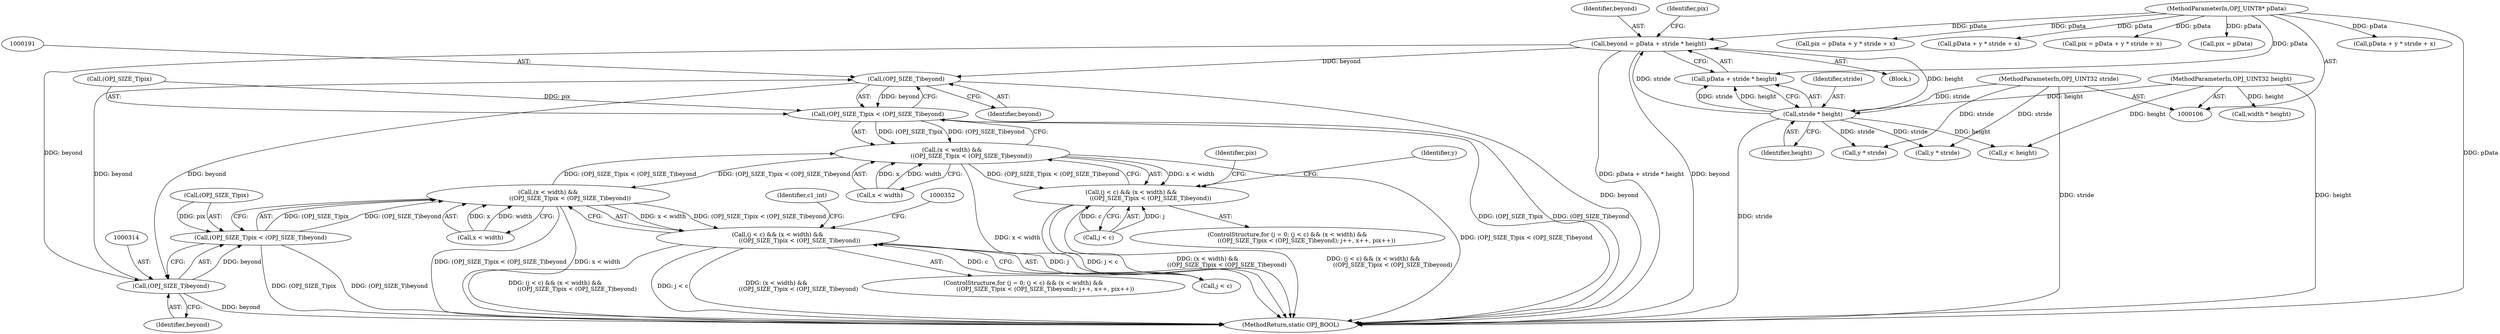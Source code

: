 digraph "0_openjpeg_8ee335227bbcaf1614124046aa25e53d67b11ec3@integer" {
"1000118" [label="(Call,beyond = pData + stride * height)"];
"1000108" [label="(MethodParameterIn,OPJ_UINT8* pData)"];
"1000122" [label="(Call,stride * height)"];
"1000109" [label="(MethodParameterIn,OPJ_UINT32 stride)"];
"1000111" [label="(MethodParameterIn,OPJ_UINT32 height)"];
"1000190" [label="(Call,(OPJ_SIZE_T)beyond)"];
"1000186" [label="(Call,(OPJ_SIZE_T)pix < (OPJ_SIZE_T)beyond)"];
"1000182" [label="(Call,(x < width) &&\n                     ((OPJ_SIZE_T)pix < (OPJ_SIZE_T)beyond))"];
"1000178" [label="(Call,(j < c) && (x < width) &&\n                     ((OPJ_SIZE_T)pix < (OPJ_SIZE_T)beyond))"];
"1000305" [label="(Call,(x < width) &&\n                        ((OPJ_SIZE_T)pix < (OPJ_SIZE_T)beyond))"];
"1000301" [label="(Call,(j < c) && (x < width) &&\n                        ((OPJ_SIZE_T)pix < (OPJ_SIZE_T)beyond))"];
"1000313" [label="(Call,(OPJ_SIZE_T)beyond)"];
"1000309" [label="(Call,(OPJ_SIZE_T)pix < (OPJ_SIZE_T)beyond)"];
"1000204" [label="(Identifier,pix)"];
"1000190" [label="(Call,(OPJ_SIZE_T)beyond)"];
"1000124" [label="(Identifier,height)"];
"1000192" [label="(Identifier,beyond)"];
"1000137" [label="(Identifier,y)"];
"1000285" [label="(Call,pix = pData + y * stride + x)"];
"1000313" [label="(Call,(OPJ_SIZE_T)beyond)"];
"1000186" [label="(Call,(OPJ_SIZE_T)pix < (OPJ_SIZE_T)beyond)"];
"1000118" [label="(Call,beyond = pData + stride * height)"];
"1000123" [label="(Identifier,stride)"];
"1000309" [label="(Call,(OPJ_SIZE_T)pix < (OPJ_SIZE_T)beyond)"];
"1000125" [label="(Call,pix = pData)"];
"1000381" [label="(MethodReturn,static OPJ_BOOL)"];
"1000119" [label="(Identifier,beyond)"];
"1000182" [label="(Call,(x < width) &&\n                     ((OPJ_SIZE_T)pix < (OPJ_SIZE_T)beyond))"];
"1000174" [label="(ControlStructure,for (j = 0; (j < c) && (x < width) &&\n                     ((OPJ_SIZE_T)pix < (OPJ_SIZE_T)beyond); j++, x++, pix++))"];
"1000120" [label="(Call,pData + stride * height)"];
"1000187" [label="(Call,(OPJ_SIZE_T)pix)"];
"1000315" [label="(Identifier,beyond)"];
"1000108" [label="(MethodParameterIn,OPJ_UINT8* pData)"];
"1000183" [label="(Call,x < width)"];
"1000126" [label="(Identifier,pix)"];
"1000178" [label="(Call,(j < c) && (x < width) &&\n                     ((OPJ_SIZE_T)pix < (OPJ_SIZE_T)beyond))"];
"1000236" [label="(Call,y * stride)"];
"1000302" [label="(Call,j < c)"];
"1000328" [label="(Identifier,c1_int)"];
"1000233" [label="(Call,pData + y * stride + x)"];
"1000370" [label="(Call,width * height)"];
"1000301" [label="(Call,(j < c) && (x < width) &&\n                        ((OPJ_SIZE_T)pix < (OPJ_SIZE_T)beyond))"];
"1000112" [label="(Block,)"];
"1000111" [label="(MethodParameterIn,OPJ_UINT32 height)"];
"1000290" [label="(Call,y * stride)"];
"1000231" [label="(Call,pix = pData + y * stride + x)"];
"1000306" [label="(Call,x < width)"];
"1000297" [label="(ControlStructure,for (j = 0; (j < c) && (x < width) &&\n                        ((OPJ_SIZE_T)pix < (OPJ_SIZE_T)beyond); j++, x++, pix++))"];
"1000287" [label="(Call,pData + y * stride + x)"];
"1000109" [label="(MethodParameterIn,OPJ_UINT32 stride)"];
"1000122" [label="(Call,stride * height)"];
"1000305" [label="(Call,(x < width) &&\n                        ((OPJ_SIZE_T)pix < (OPJ_SIZE_T)beyond))"];
"1000179" [label="(Call,j < c)"];
"1000310" [label="(Call,(OPJ_SIZE_T)pix)"];
"1000136" [label="(Call,y < height)"];
"1000118" -> "1000112"  [label="AST: "];
"1000118" -> "1000120"  [label="CFG: "];
"1000119" -> "1000118"  [label="AST: "];
"1000120" -> "1000118"  [label="AST: "];
"1000126" -> "1000118"  [label="CFG: "];
"1000118" -> "1000381"  [label="DDG: pData + stride * height"];
"1000118" -> "1000381"  [label="DDG: beyond"];
"1000108" -> "1000118"  [label="DDG: pData"];
"1000122" -> "1000118"  [label="DDG: stride"];
"1000122" -> "1000118"  [label="DDG: height"];
"1000118" -> "1000190"  [label="DDG: beyond"];
"1000118" -> "1000313"  [label="DDG: beyond"];
"1000108" -> "1000106"  [label="AST: "];
"1000108" -> "1000381"  [label="DDG: pData"];
"1000108" -> "1000120"  [label="DDG: pData"];
"1000108" -> "1000125"  [label="DDG: pData"];
"1000108" -> "1000231"  [label="DDG: pData"];
"1000108" -> "1000233"  [label="DDG: pData"];
"1000108" -> "1000285"  [label="DDG: pData"];
"1000108" -> "1000287"  [label="DDG: pData"];
"1000122" -> "1000120"  [label="AST: "];
"1000122" -> "1000124"  [label="CFG: "];
"1000123" -> "1000122"  [label="AST: "];
"1000124" -> "1000122"  [label="AST: "];
"1000120" -> "1000122"  [label="CFG: "];
"1000122" -> "1000381"  [label="DDG: stride"];
"1000122" -> "1000120"  [label="DDG: stride"];
"1000122" -> "1000120"  [label="DDG: height"];
"1000109" -> "1000122"  [label="DDG: stride"];
"1000111" -> "1000122"  [label="DDG: height"];
"1000122" -> "1000136"  [label="DDG: height"];
"1000122" -> "1000236"  [label="DDG: stride"];
"1000122" -> "1000290"  [label="DDG: stride"];
"1000109" -> "1000106"  [label="AST: "];
"1000109" -> "1000381"  [label="DDG: stride"];
"1000109" -> "1000236"  [label="DDG: stride"];
"1000109" -> "1000290"  [label="DDG: stride"];
"1000111" -> "1000106"  [label="AST: "];
"1000111" -> "1000381"  [label="DDG: height"];
"1000111" -> "1000136"  [label="DDG: height"];
"1000111" -> "1000370"  [label="DDG: height"];
"1000190" -> "1000186"  [label="AST: "];
"1000190" -> "1000192"  [label="CFG: "];
"1000191" -> "1000190"  [label="AST: "];
"1000192" -> "1000190"  [label="AST: "];
"1000186" -> "1000190"  [label="CFG: "];
"1000190" -> "1000381"  [label="DDG: beyond"];
"1000190" -> "1000186"  [label="DDG: beyond"];
"1000313" -> "1000190"  [label="DDG: beyond"];
"1000190" -> "1000313"  [label="DDG: beyond"];
"1000186" -> "1000182"  [label="AST: "];
"1000187" -> "1000186"  [label="AST: "];
"1000182" -> "1000186"  [label="CFG: "];
"1000186" -> "1000381"  [label="DDG: (OPJ_SIZE_T)pix"];
"1000186" -> "1000381"  [label="DDG: (OPJ_SIZE_T)beyond"];
"1000186" -> "1000182"  [label="DDG: (OPJ_SIZE_T)pix"];
"1000186" -> "1000182"  [label="DDG: (OPJ_SIZE_T)beyond"];
"1000187" -> "1000186"  [label="DDG: pix"];
"1000182" -> "1000178"  [label="AST: "];
"1000182" -> "1000183"  [label="CFG: "];
"1000183" -> "1000182"  [label="AST: "];
"1000178" -> "1000182"  [label="CFG: "];
"1000182" -> "1000381"  [label="DDG: (OPJ_SIZE_T)pix < (OPJ_SIZE_T)beyond"];
"1000182" -> "1000381"  [label="DDG: x < width"];
"1000182" -> "1000178"  [label="DDG: x < width"];
"1000182" -> "1000178"  [label="DDG: (OPJ_SIZE_T)pix < (OPJ_SIZE_T)beyond"];
"1000183" -> "1000182"  [label="DDG: x"];
"1000183" -> "1000182"  [label="DDG: width"];
"1000305" -> "1000182"  [label="DDG: (OPJ_SIZE_T)pix < (OPJ_SIZE_T)beyond"];
"1000182" -> "1000305"  [label="DDG: (OPJ_SIZE_T)pix < (OPJ_SIZE_T)beyond"];
"1000178" -> "1000174"  [label="AST: "];
"1000178" -> "1000179"  [label="CFG: "];
"1000179" -> "1000178"  [label="AST: "];
"1000137" -> "1000178"  [label="CFG: "];
"1000204" -> "1000178"  [label="CFG: "];
"1000178" -> "1000381"  [label="DDG: (x < width) &&\n                     ((OPJ_SIZE_T)pix < (OPJ_SIZE_T)beyond)"];
"1000178" -> "1000381"  [label="DDG: (j < c) && (x < width) &&\n                     ((OPJ_SIZE_T)pix < (OPJ_SIZE_T)beyond)"];
"1000178" -> "1000381"  [label="DDG: j < c"];
"1000179" -> "1000178"  [label="DDG: j"];
"1000179" -> "1000178"  [label="DDG: c"];
"1000305" -> "1000301"  [label="AST: "];
"1000305" -> "1000306"  [label="CFG: "];
"1000305" -> "1000309"  [label="CFG: "];
"1000306" -> "1000305"  [label="AST: "];
"1000309" -> "1000305"  [label="AST: "];
"1000301" -> "1000305"  [label="CFG: "];
"1000305" -> "1000381"  [label="DDG: (OPJ_SIZE_T)pix < (OPJ_SIZE_T)beyond"];
"1000305" -> "1000381"  [label="DDG: x < width"];
"1000305" -> "1000301"  [label="DDG: x < width"];
"1000305" -> "1000301"  [label="DDG: (OPJ_SIZE_T)pix < (OPJ_SIZE_T)beyond"];
"1000306" -> "1000305"  [label="DDG: x"];
"1000306" -> "1000305"  [label="DDG: width"];
"1000309" -> "1000305"  [label="DDG: (OPJ_SIZE_T)pix"];
"1000309" -> "1000305"  [label="DDG: (OPJ_SIZE_T)beyond"];
"1000301" -> "1000297"  [label="AST: "];
"1000301" -> "1000302"  [label="CFG: "];
"1000302" -> "1000301"  [label="AST: "];
"1000328" -> "1000301"  [label="CFG: "];
"1000352" -> "1000301"  [label="CFG: "];
"1000301" -> "1000381"  [label="DDG: (x < width) &&\n                        ((OPJ_SIZE_T)pix < (OPJ_SIZE_T)beyond)"];
"1000301" -> "1000381"  [label="DDG: (j < c) && (x < width) &&\n                        ((OPJ_SIZE_T)pix < (OPJ_SIZE_T)beyond)"];
"1000301" -> "1000381"  [label="DDG: j < c"];
"1000302" -> "1000301"  [label="DDG: j"];
"1000302" -> "1000301"  [label="DDG: c"];
"1000313" -> "1000309"  [label="AST: "];
"1000313" -> "1000315"  [label="CFG: "];
"1000314" -> "1000313"  [label="AST: "];
"1000315" -> "1000313"  [label="AST: "];
"1000309" -> "1000313"  [label="CFG: "];
"1000313" -> "1000381"  [label="DDG: beyond"];
"1000313" -> "1000309"  [label="DDG: beyond"];
"1000310" -> "1000309"  [label="AST: "];
"1000309" -> "1000381"  [label="DDG: (OPJ_SIZE_T)pix"];
"1000309" -> "1000381"  [label="DDG: (OPJ_SIZE_T)beyond"];
"1000310" -> "1000309"  [label="DDG: pix"];
}
